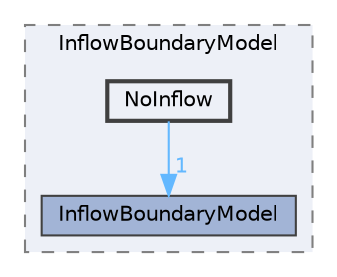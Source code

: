 digraph "src/lagrangian/DSMC/submodels/InflowBoundaryModel/NoInflow"
{
 // LATEX_PDF_SIZE
  bgcolor="transparent";
  edge [fontname=Helvetica,fontsize=10,labelfontname=Helvetica,labelfontsize=10];
  node [fontname=Helvetica,fontsize=10,shape=box,height=0.2,width=0.4];
  compound=true
  subgraph clusterdir_2033f01dbb0ef26f5fa09669b575622a {
    graph [ bgcolor="#edf0f7", pencolor="grey50", label="InflowBoundaryModel", fontname=Helvetica,fontsize=10 style="filled,dashed", URL="dir_2033f01dbb0ef26f5fa09669b575622a.html",tooltip=""]
  dir_c263f970eee0173231f5c7eabb3f89f3 [label="InflowBoundaryModel", fillcolor="#a2b4d6", color="grey25", style="filled", URL="dir_c263f970eee0173231f5c7eabb3f89f3.html",tooltip=""];
  dir_79f2cd52c53199c6e445c8d4a61a8e67 [label="NoInflow", fillcolor="#edf0f7", color="grey25", style="filled,bold", URL="dir_79f2cd52c53199c6e445c8d4a61a8e67.html",tooltip=""];
  }
  dir_79f2cd52c53199c6e445c8d4a61a8e67->dir_c263f970eee0173231f5c7eabb3f89f3 [headlabel="1", labeldistance=1.5 headhref="dir_002551_001847.html" href="dir_002551_001847.html" color="steelblue1" fontcolor="steelblue1"];
}
